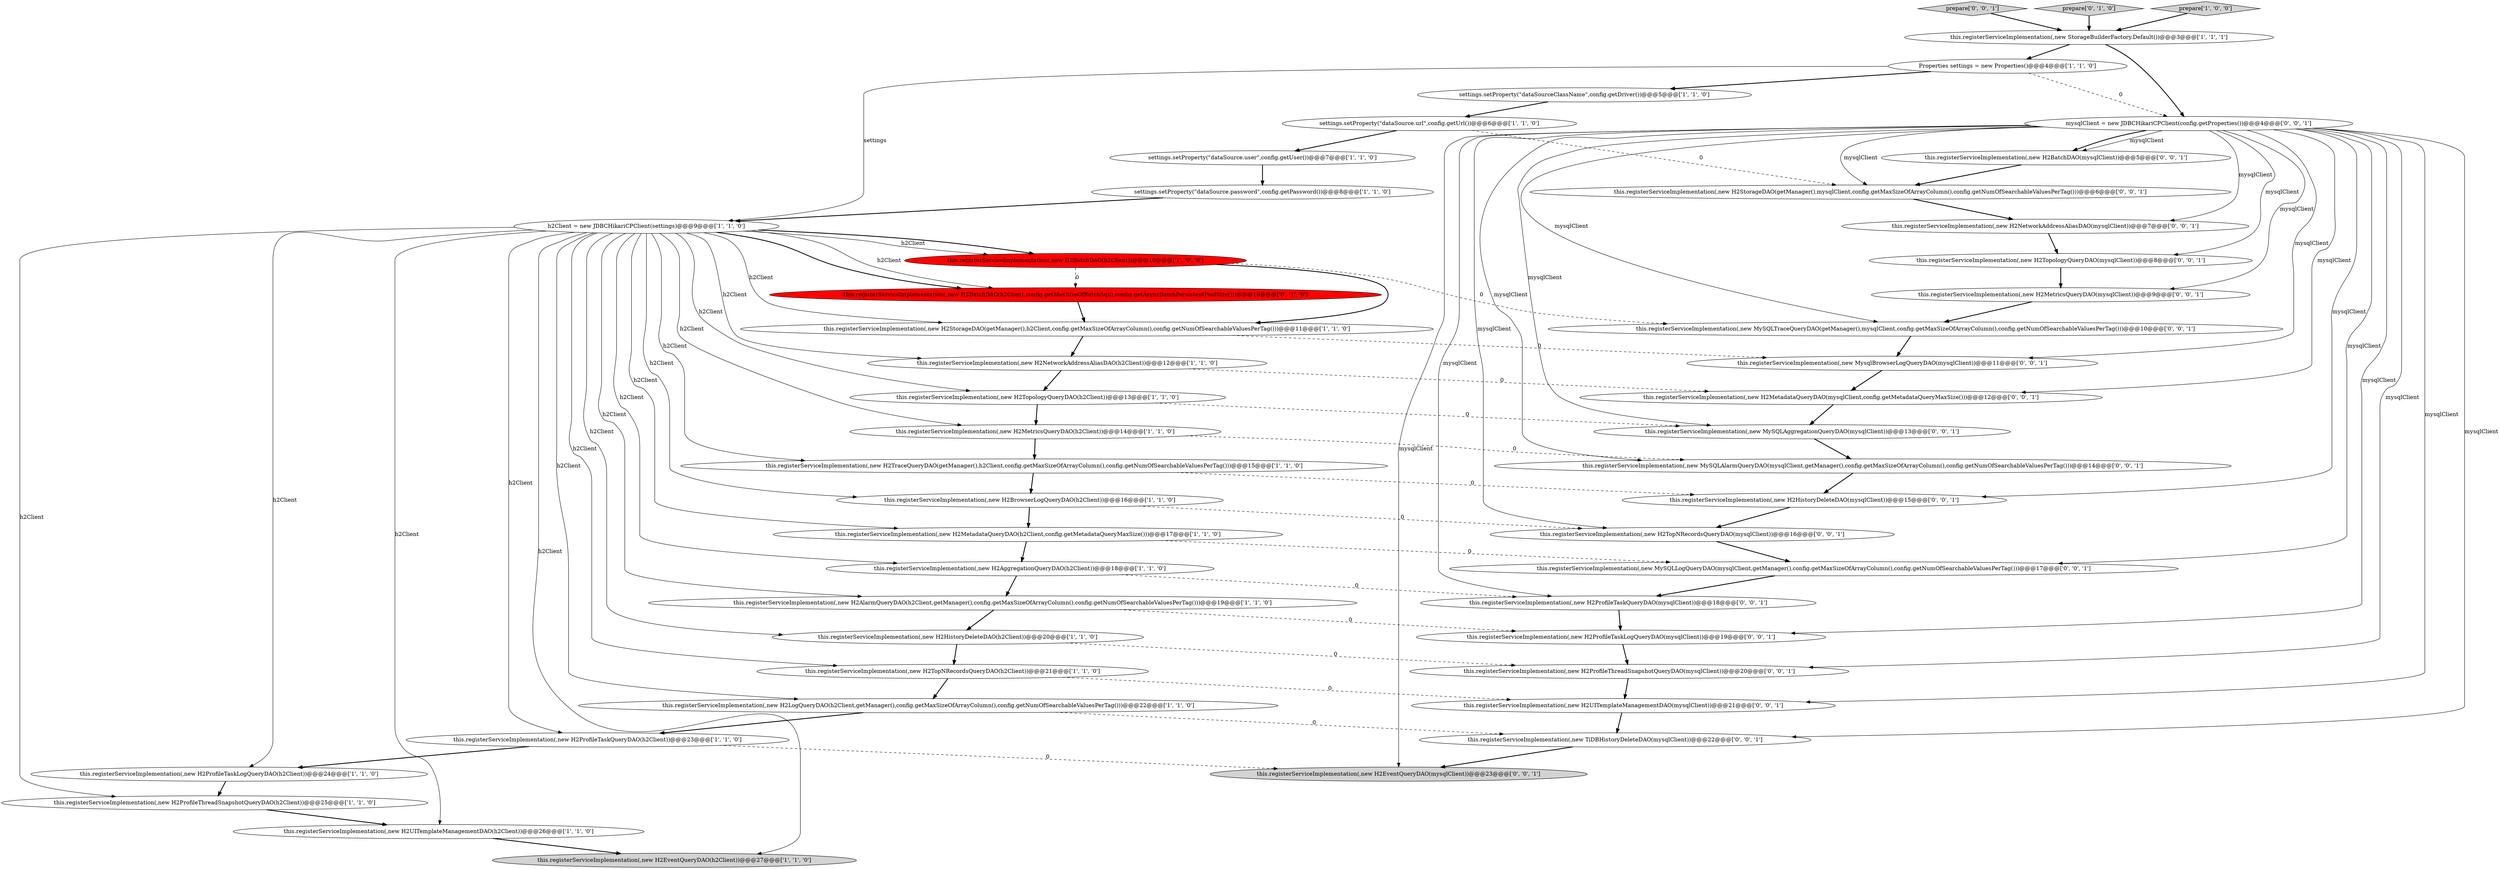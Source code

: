 digraph {
23 [style = filled, label = "this.registerServiceImplementation(,new H2ProfileTaskLogQueryDAO(h2Client))@@@24@@@['1', '1', '0']", fillcolor = white, shape = ellipse image = "AAA0AAABBB1BBB"];
0 [style = filled, label = "settings.setProperty(\"dataSource.password\",config.getPassword())@@@8@@@['1', '1', '0']", fillcolor = white, shape = ellipse image = "AAA0AAABBB1BBB"];
11 [style = filled, label = "this.registerServiceImplementation(,new H2LogQueryDAO(h2Client,getManager(),config.getMaxSizeOfArrayColumn(),config.getNumOfSearchableValuesPerTag()))@@@22@@@['1', '1', '0']", fillcolor = white, shape = ellipse image = "AAA0AAABBB1BBB"];
44 [style = filled, label = "this.registerServiceImplementation(,new H2ProfileThreadSnapshotQueryDAO(mysqlClient))@@@20@@@['0', '0', '1']", fillcolor = white, shape = ellipse image = "AAA0AAABBB3BBB"];
38 [style = filled, label = "this.registerServiceImplementation(,new TiDBHistoryDeleteDAO(mysqlClient))@@@22@@@['0', '0', '1']", fillcolor = white, shape = ellipse image = "AAA0AAABBB3BBB"];
33 [style = filled, label = "this.registerServiceImplementation(,new H2NetworkAddressAliasDAO(mysqlClient))@@@7@@@['0', '0', '1']", fillcolor = white, shape = ellipse image = "AAA0AAABBB3BBB"];
15 [style = filled, label = "this.registerServiceImplementation(,new H2UITemplateManagementDAO(h2Client))@@@26@@@['1', '1', '0']", fillcolor = white, shape = ellipse image = "AAA0AAABBB1BBB"];
8 [style = filled, label = "this.registerServiceImplementation(,new H2TopNRecordsQueryDAO(h2Client))@@@21@@@['1', '1', '0']", fillcolor = white, shape = ellipse image = "AAA0AAABBB1BBB"];
17 [style = filled, label = "settings.setProperty(\"dataSource.url\",config.getUrl())@@@6@@@['1', '1', '0']", fillcolor = white, shape = ellipse image = "AAA0AAABBB1BBB"];
35 [style = filled, label = "this.registerServiceImplementation(,new H2HistoryDeleteDAO(mysqlClient))@@@15@@@['0', '0', '1']", fillcolor = white, shape = ellipse image = "AAA0AAABBB3BBB"];
41 [style = filled, label = "prepare['0', '0', '1']", fillcolor = lightgray, shape = diamond image = "AAA0AAABBB3BBB"];
47 [style = filled, label = "this.registerServiceImplementation(,new MysqlBrowserLogQueryDAO(mysqlClient))@@@11@@@['0', '0', '1']", fillcolor = white, shape = ellipse image = "AAA0AAABBB3BBB"];
16 [style = filled, label = "this.registerServiceImplementation(,new H2StorageDAO(getManager(),h2Client,config.getMaxSizeOfArrayColumn(),config.getNumOfSearchableValuesPerTag()))@@@11@@@['1', '1', '0']", fillcolor = white, shape = ellipse image = "AAA0AAABBB1BBB"];
19 [style = filled, label = "this.registerServiceImplementation(,new H2ProfileThreadSnapshotQueryDAO(h2Client))@@@25@@@['1', '1', '0']", fillcolor = white, shape = ellipse image = "AAA0AAABBB1BBB"];
29 [style = filled, label = "this.registerServiceImplementation(,new MySQLTraceQueryDAO(getManager(),mysqlClient,config.getMaxSizeOfArrayColumn(),config.getNumOfSearchableValuesPerTag()))@@@10@@@['0', '0', '1']", fillcolor = white, shape = ellipse image = "AAA0AAABBB3BBB"];
36 [style = filled, label = "this.registerServiceImplementation(,new H2TopologyQueryDAO(mysqlClient))@@@8@@@['0', '0', '1']", fillcolor = white, shape = ellipse image = "AAA0AAABBB3BBB"];
22 [style = filled, label = "this.registerServiceImplementation(,new H2HistoryDeleteDAO(h2Client))@@@20@@@['1', '1', '0']", fillcolor = white, shape = ellipse image = "AAA0AAABBB1BBB"];
45 [style = filled, label = "this.registerServiceImplementation(,new H2UITemplateManagementDAO(mysqlClient))@@@21@@@['0', '0', '1']", fillcolor = white, shape = ellipse image = "AAA0AAABBB3BBB"];
32 [style = filled, label = "this.registerServiceImplementation(,new H2StorageDAO(getManager(),mysqlClient,config.getMaxSizeOfArrayColumn(),config.getNumOfSearchableValuesPerTag()))@@@6@@@['0', '0', '1']", fillcolor = white, shape = ellipse image = "AAA0AAABBB3BBB"];
48 [style = filled, label = "this.registerServiceImplementation(,new H2MetadataQueryDAO(mysqlClient,config.getMetadataQueryMaxSize()))@@@12@@@['0', '0', '1']", fillcolor = white, shape = ellipse image = "AAA0AAABBB3BBB"];
5 [style = filled, label = "this.registerServiceImplementation(,new H2NetworkAddressAliasDAO(h2Client))@@@12@@@['1', '1', '0']", fillcolor = white, shape = ellipse image = "AAA0AAABBB1BBB"];
7 [style = filled, label = "this.registerServiceImplementation(,new H2AlarmQueryDAO(h2Client,getManager(),config.getMaxSizeOfArrayColumn(),config.getNumOfSearchableValuesPerTag()))@@@19@@@['1', '1', '0']", fillcolor = white, shape = ellipse image = "AAA0AAABBB1BBB"];
3 [style = filled, label = "h2Client = new JDBCHikariCPClient(settings)@@@9@@@['1', '1', '0']", fillcolor = white, shape = ellipse image = "AAA0AAABBB1BBB"];
18 [style = filled, label = "settings.setProperty(\"dataSourceClassName\",config.getDriver())@@@5@@@['1', '1', '0']", fillcolor = white, shape = ellipse image = "AAA0AAABBB1BBB"];
31 [style = filled, label = "this.registerServiceImplementation(,new H2ProfileTaskQueryDAO(mysqlClient))@@@18@@@['0', '0', '1']", fillcolor = white, shape = ellipse image = "AAA0AAABBB3BBB"];
37 [style = filled, label = "this.registerServiceImplementation(,new H2ProfileTaskLogQueryDAO(mysqlClient))@@@19@@@['0', '0', '1']", fillcolor = white, shape = ellipse image = "AAA0AAABBB3BBB"];
1 [style = filled, label = "this.registerServiceImplementation(,new H2AggregationQueryDAO(h2Client))@@@18@@@['1', '1', '0']", fillcolor = white, shape = ellipse image = "AAA0AAABBB1BBB"];
30 [style = filled, label = "this.registerServiceImplementation(,new MySQLAggregationQueryDAO(mysqlClient))@@@13@@@['0', '0', '1']", fillcolor = white, shape = ellipse image = "AAA0AAABBB3BBB"];
14 [style = filled, label = "Properties settings = new Properties()@@@4@@@['1', '1', '0']", fillcolor = white, shape = ellipse image = "AAA0AAABBB1BBB"];
26 [style = filled, label = "this.registerServiceImplementation(,new H2BatchDAO(h2Client,config.getMaxSizeOfBatchSql(),config.getAsyncBatchPersistentPoolSize()))@@@10@@@['0', '1', '0']", fillcolor = red, shape = ellipse image = "AAA1AAABBB2BBB"];
27 [style = filled, label = "prepare['0', '1', '0']", fillcolor = lightgray, shape = diamond image = "AAA0AAABBB2BBB"];
24 [style = filled, label = "settings.setProperty(\"dataSource.user\",config.getUser())@@@7@@@['1', '1', '0']", fillcolor = white, shape = ellipse image = "AAA0AAABBB1BBB"];
34 [style = filled, label = "this.registerServiceImplementation(,new H2MetricsQueryDAO(mysqlClient))@@@9@@@['0', '0', '1']", fillcolor = white, shape = ellipse image = "AAA0AAABBB3BBB"];
40 [style = filled, label = "this.registerServiceImplementation(,new MySQLLogQueryDAO(mysqlClient,getManager(),config.getMaxSizeOfArrayColumn(),config.getNumOfSearchableValuesPerTag()))@@@17@@@['0', '0', '1']", fillcolor = white, shape = ellipse image = "AAA0AAABBB3BBB"];
12 [style = filled, label = "this.registerServiceImplementation(,new H2BatchDAO(h2Client))@@@10@@@['1', '0', '0']", fillcolor = red, shape = ellipse image = "AAA1AAABBB1BBB"];
9 [style = filled, label = "this.registerServiceImplementation(,new H2EventQueryDAO(h2Client))@@@27@@@['1', '1', '0']", fillcolor = lightgray, shape = ellipse image = "AAA0AAABBB1BBB"];
4 [style = filled, label = "this.registerServiceImplementation(,new StorageBuilderFactory.Default())@@@3@@@['1', '1', '1']", fillcolor = white, shape = ellipse image = "AAA0AAABBB1BBB"];
28 [style = filled, label = "this.registerServiceImplementation(,new H2BatchDAO(mysqlClient))@@@5@@@['0', '0', '1']", fillcolor = white, shape = ellipse image = "AAA0AAABBB3BBB"];
13 [style = filled, label = "this.registerServiceImplementation(,new H2MetadataQueryDAO(h2Client,config.getMetadataQueryMaxSize()))@@@17@@@['1', '1', '0']", fillcolor = white, shape = ellipse image = "AAA0AAABBB1BBB"];
42 [style = filled, label = "this.registerServiceImplementation(,new H2TopNRecordsQueryDAO(mysqlClient))@@@16@@@['0', '0', '1']", fillcolor = white, shape = ellipse image = "AAA0AAABBB3BBB"];
2 [style = filled, label = "this.registerServiceImplementation(,new H2ProfileTaskQueryDAO(h2Client))@@@23@@@['1', '1', '0']", fillcolor = white, shape = ellipse image = "AAA0AAABBB1BBB"];
20 [style = filled, label = "this.registerServiceImplementation(,new H2BrowserLogQueryDAO(h2Client))@@@16@@@['1', '1', '0']", fillcolor = white, shape = ellipse image = "AAA0AAABBB1BBB"];
10 [style = filled, label = "prepare['1', '0', '0']", fillcolor = lightgray, shape = diamond image = "AAA0AAABBB1BBB"];
43 [style = filled, label = "this.registerServiceImplementation(,new H2EventQueryDAO(mysqlClient))@@@23@@@['0', '0', '1']", fillcolor = lightgray, shape = ellipse image = "AAA0AAABBB3BBB"];
46 [style = filled, label = "this.registerServiceImplementation(,new MySQLAlarmQueryDAO(mysqlClient,getManager(),config.getMaxSizeOfArrayColumn(),config.getNumOfSearchableValuesPerTag()))@@@14@@@['0', '0', '1']", fillcolor = white, shape = ellipse image = "AAA0AAABBB3BBB"];
21 [style = filled, label = "this.registerServiceImplementation(,new H2TopologyQueryDAO(h2Client))@@@13@@@['1', '1', '0']", fillcolor = white, shape = ellipse image = "AAA0AAABBB1BBB"];
25 [style = filled, label = "this.registerServiceImplementation(,new H2TraceQueryDAO(getManager(),h2Client,config.getMaxSizeOfArrayColumn(),config.getNumOfSearchableValuesPerTag()))@@@15@@@['1', '1', '0']", fillcolor = white, shape = ellipse image = "AAA0AAABBB1BBB"];
39 [style = filled, label = "mysqlClient = new JDBCHikariCPClient(config.getProperties())@@@4@@@['0', '0', '1']", fillcolor = white, shape = ellipse image = "AAA0AAABBB3BBB"];
6 [style = filled, label = "this.registerServiceImplementation(,new H2MetricsQueryDAO(h2Client))@@@14@@@['1', '1', '0']", fillcolor = white, shape = ellipse image = "AAA0AAABBB1BBB"];
22->44 [style = dashed, label="0"];
31->37 [style = bold, label=""];
39->44 [style = solid, label="mysqlClient"];
39->36 [style = solid, label="mysqlClient"];
3->13 [style = solid, label="h2Client"];
3->6 [style = solid, label="h2Client"];
13->1 [style = bold, label=""];
3->15 [style = solid, label="h2Client"];
3->21 [style = solid, label="h2Client"];
21->30 [style = dashed, label="0"];
22->8 [style = bold, label=""];
12->26 [style = dashed, label="0"];
2->23 [style = bold, label=""];
16->47 [style = dashed, label="0"];
3->20 [style = solid, label="h2Client"];
3->26 [style = solid, label="h2Client"];
30->46 [style = bold, label=""];
45->38 [style = bold, label=""];
39->46 [style = solid, label="mysqlClient"];
40->31 [style = bold, label=""];
39->48 [style = solid, label="mysqlClient"];
19->15 [style = bold, label=""];
8->11 [style = bold, label=""];
39->43 [style = solid, label="mysqlClient"];
39->47 [style = solid, label="mysqlClient"];
3->16 [style = solid, label="h2Client"];
39->45 [style = solid, label="mysqlClient"];
29->47 [style = bold, label=""];
0->3 [style = bold, label=""];
3->22 [style = solid, label="h2Client"];
47->48 [style = bold, label=""];
24->0 [style = bold, label=""];
1->31 [style = dashed, label="0"];
41->4 [style = bold, label=""];
13->40 [style = dashed, label="0"];
39->42 [style = solid, label="mysqlClient"];
42->40 [style = bold, label=""];
2->43 [style = dashed, label="0"];
5->21 [style = bold, label=""];
26->16 [style = bold, label=""];
39->35 [style = solid, label="mysqlClient"];
39->29 [style = solid, label="mysqlClient"];
15->9 [style = bold, label=""];
3->1 [style = solid, label="h2Client"];
33->36 [style = bold, label=""];
14->18 [style = bold, label=""];
14->3 [style = solid, label="settings"];
39->30 [style = solid, label="mysqlClient"];
39->28 [style = solid, label="mysqlClient"];
44->45 [style = bold, label=""];
39->33 [style = solid, label="mysqlClient"];
34->29 [style = bold, label=""];
39->32 [style = solid, label="mysqlClient"];
4->14 [style = bold, label=""];
20->13 [style = bold, label=""];
3->25 [style = solid, label="h2Client"];
3->9 [style = solid, label="h2Client"];
35->42 [style = bold, label=""];
4->39 [style = bold, label=""];
3->26 [style = bold, label=""];
14->39 [style = dashed, label="0"];
3->12 [style = bold, label=""];
1->7 [style = bold, label=""];
32->33 [style = bold, label=""];
28->32 [style = bold, label=""];
7->22 [style = bold, label=""];
25->20 [style = bold, label=""];
20->42 [style = dashed, label="0"];
23->19 [style = bold, label=""];
46->35 [style = bold, label=""];
37->44 [style = bold, label=""];
16->5 [style = bold, label=""];
3->23 [style = solid, label="h2Client"];
48->30 [style = bold, label=""];
36->34 [style = bold, label=""];
38->43 [style = bold, label=""];
39->31 [style = solid, label="mysqlClient"];
21->6 [style = bold, label=""];
39->34 [style = solid, label="mysqlClient"];
18->17 [style = bold, label=""];
39->37 [style = solid, label="mysqlClient"];
17->32 [style = dashed, label="0"];
3->19 [style = solid, label="h2Client"];
12->16 [style = bold, label=""];
39->40 [style = solid, label="mysqlClient"];
25->35 [style = dashed, label="0"];
11->2 [style = bold, label=""];
39->28 [style = bold, label=""];
3->11 [style = solid, label="h2Client"];
6->46 [style = dashed, label="0"];
11->38 [style = dashed, label="0"];
27->4 [style = bold, label=""];
17->24 [style = bold, label=""];
5->48 [style = dashed, label="0"];
3->2 [style = solid, label="h2Client"];
39->38 [style = solid, label="mysqlClient"];
3->5 [style = solid, label="h2Client"];
12->29 [style = dashed, label="0"];
3->7 [style = solid, label="h2Client"];
10->4 [style = bold, label=""];
8->45 [style = dashed, label="0"];
7->37 [style = dashed, label="0"];
3->12 [style = solid, label="h2Client"];
3->8 [style = solid, label="h2Client"];
6->25 [style = bold, label=""];
}
